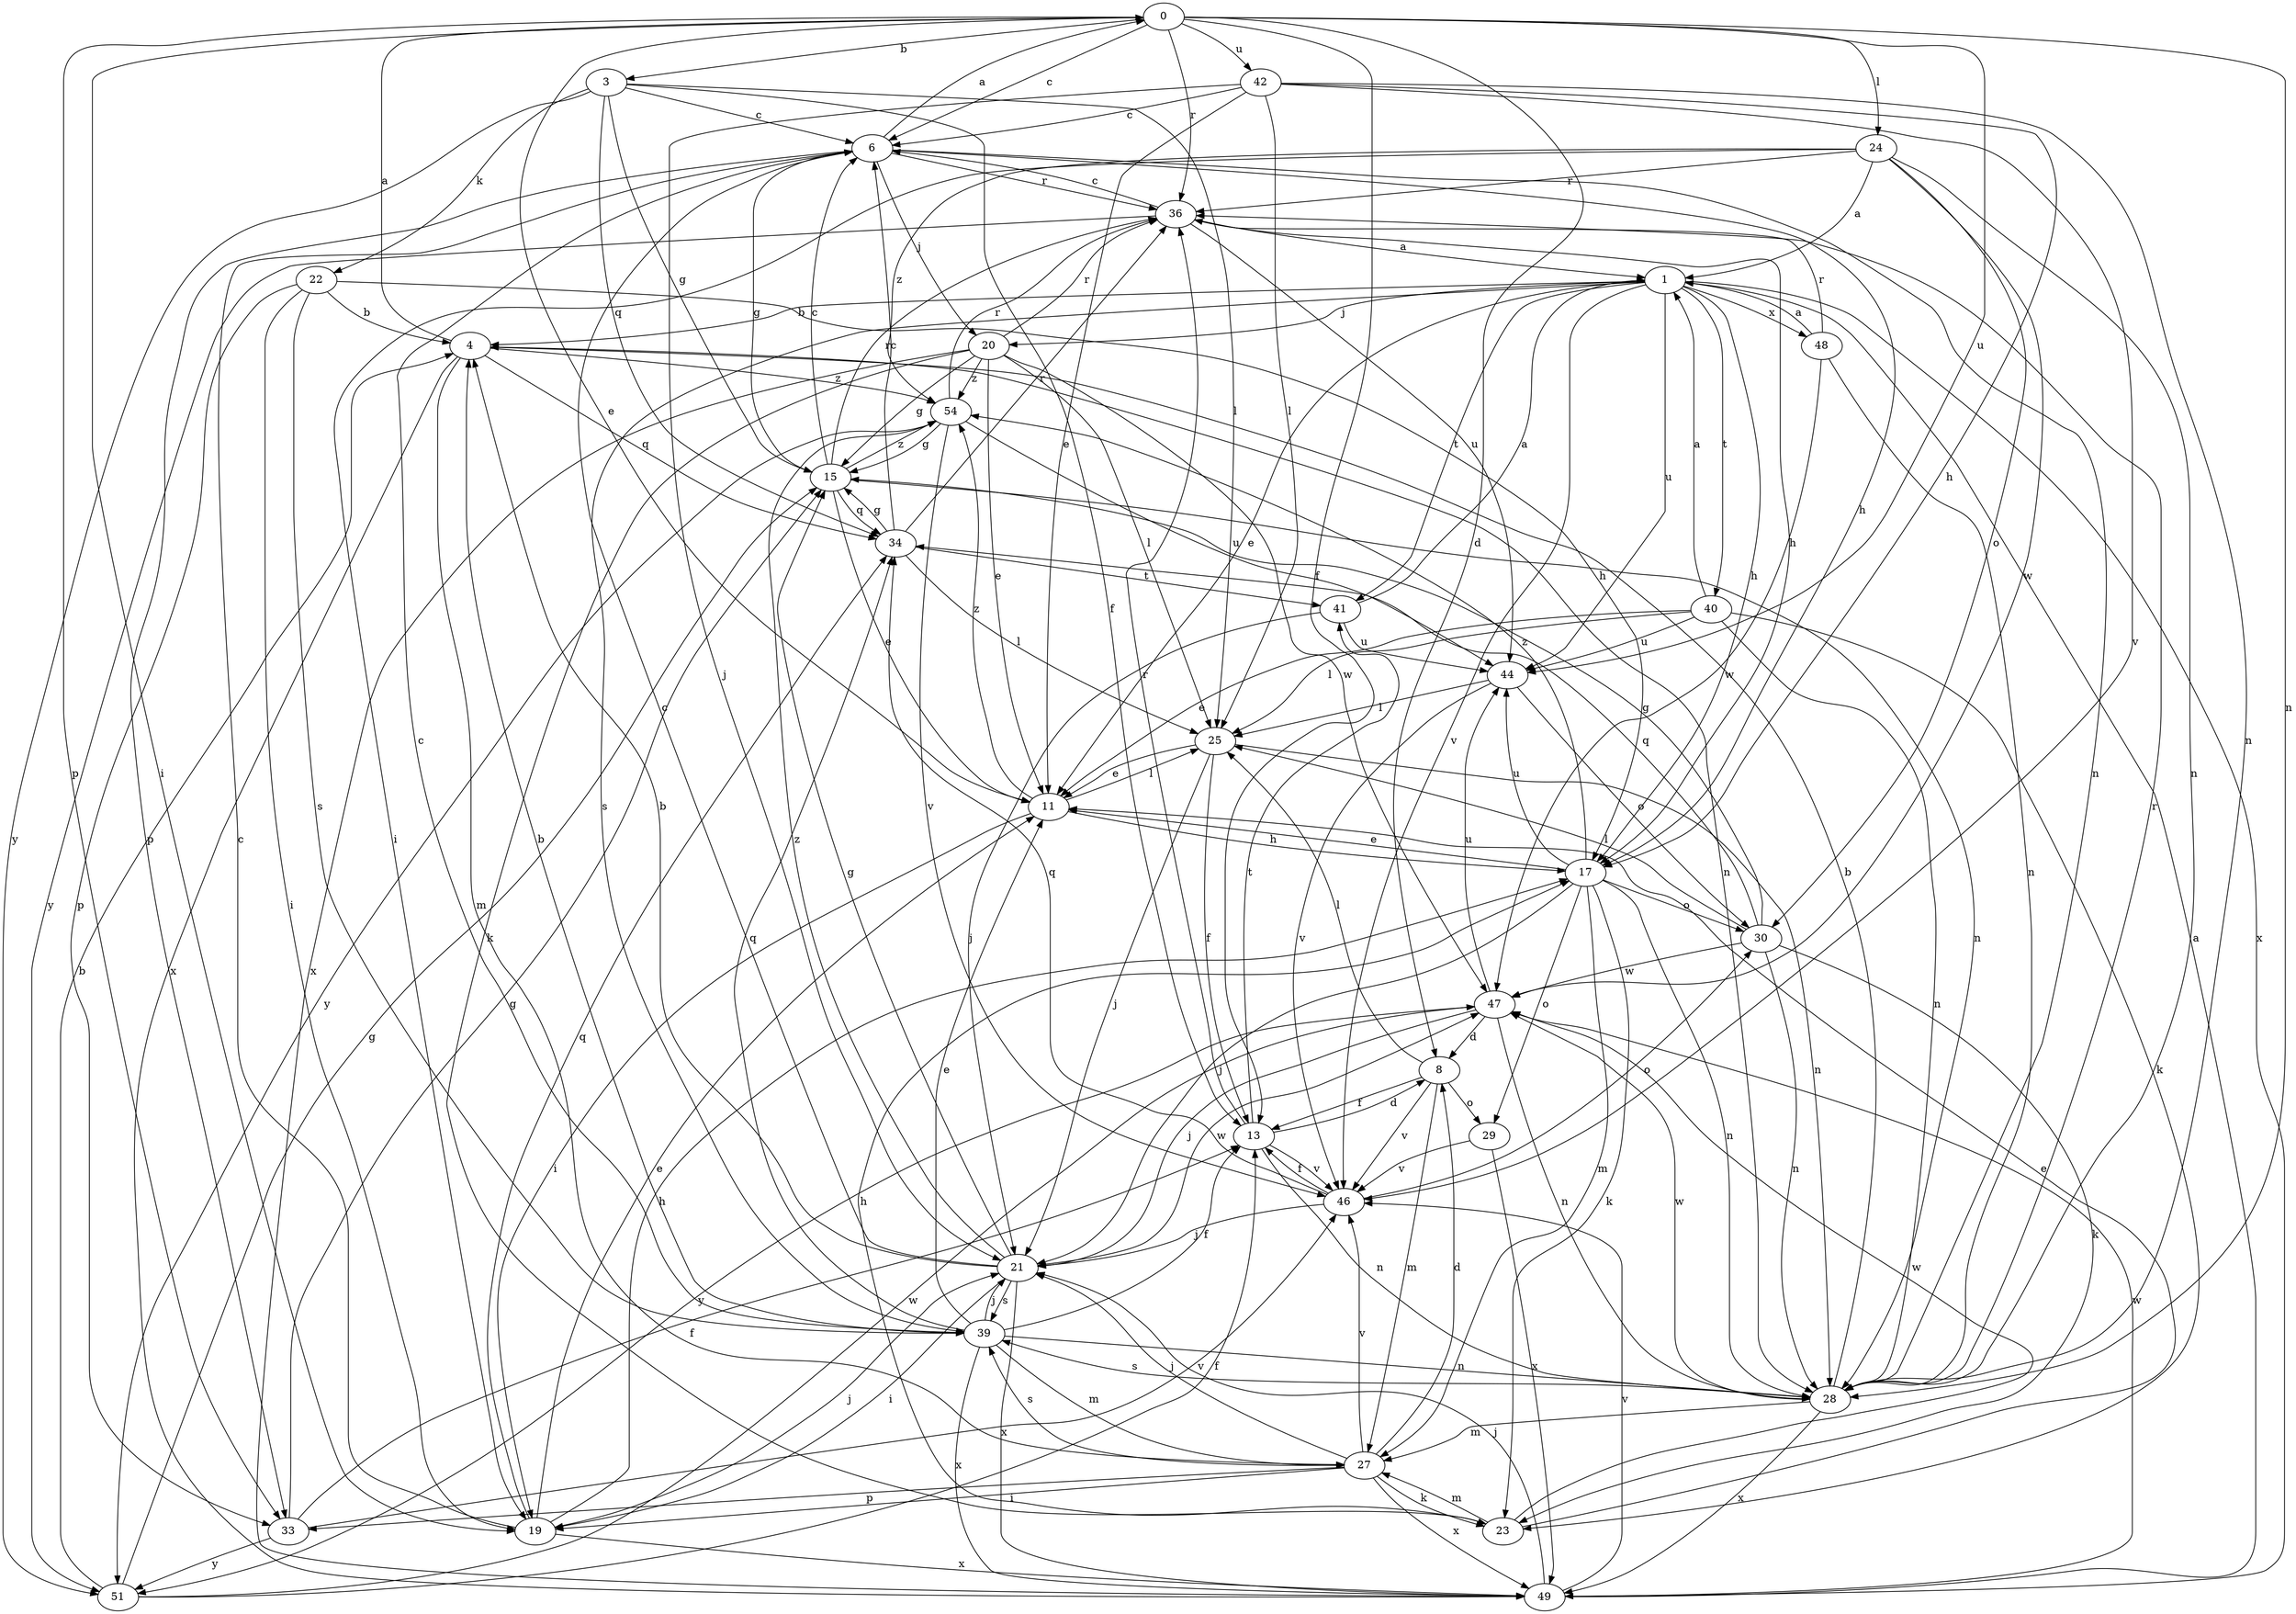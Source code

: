 strict digraph  {
0;
1;
3;
4;
6;
8;
11;
13;
15;
17;
19;
20;
21;
22;
23;
24;
25;
27;
28;
29;
30;
33;
34;
36;
39;
40;
41;
42;
44;
46;
47;
48;
49;
51;
54;
0 -> 3  [label=b];
0 -> 6  [label=c];
0 -> 8  [label=d];
0 -> 11  [label=e];
0 -> 13  [label=f];
0 -> 19  [label=i];
0 -> 24  [label=l];
0 -> 28  [label=n];
0 -> 33  [label=p];
0 -> 36  [label=r];
0 -> 42  [label=u];
0 -> 44  [label=u];
1 -> 4  [label=b];
1 -> 11  [label=e];
1 -> 17  [label=h];
1 -> 20  [label=j];
1 -> 39  [label=s];
1 -> 40  [label=t];
1 -> 41  [label=t];
1 -> 44  [label=u];
1 -> 46  [label=v];
1 -> 48  [label=x];
1 -> 49  [label=x];
3 -> 6  [label=c];
3 -> 13  [label=f];
3 -> 15  [label=g];
3 -> 22  [label=k];
3 -> 25  [label=l];
3 -> 34  [label=q];
3 -> 51  [label=y];
4 -> 0  [label=a];
4 -> 27  [label=m];
4 -> 28  [label=n];
4 -> 34  [label=q];
4 -> 49  [label=x];
4 -> 54  [label=z];
6 -> 0  [label=a];
6 -> 15  [label=g];
6 -> 17  [label=h];
6 -> 20  [label=j];
6 -> 28  [label=n];
6 -> 33  [label=p];
6 -> 36  [label=r];
8 -> 13  [label=f];
8 -> 25  [label=l];
8 -> 27  [label=m];
8 -> 29  [label=o];
8 -> 46  [label=v];
11 -> 17  [label=h];
11 -> 19  [label=i];
11 -> 25  [label=l];
11 -> 54  [label=z];
13 -> 8  [label=d];
13 -> 28  [label=n];
13 -> 36  [label=r];
13 -> 41  [label=t];
13 -> 46  [label=v];
15 -> 6  [label=c];
15 -> 11  [label=e];
15 -> 28  [label=n];
15 -> 34  [label=q];
15 -> 36  [label=r];
15 -> 54  [label=z];
17 -> 11  [label=e];
17 -> 21  [label=j];
17 -> 23  [label=k];
17 -> 27  [label=m];
17 -> 28  [label=n];
17 -> 29  [label=o];
17 -> 30  [label=o];
17 -> 44  [label=u];
17 -> 54  [label=z];
19 -> 6  [label=c];
19 -> 11  [label=e];
19 -> 17  [label=h];
19 -> 21  [label=j];
19 -> 34  [label=q];
19 -> 49  [label=x];
20 -> 11  [label=e];
20 -> 15  [label=g];
20 -> 23  [label=k];
20 -> 25  [label=l];
20 -> 36  [label=r];
20 -> 47  [label=w];
20 -> 49  [label=x];
20 -> 54  [label=z];
21 -> 4  [label=b];
21 -> 6  [label=c];
21 -> 15  [label=g];
21 -> 19  [label=i];
21 -> 39  [label=s];
21 -> 47  [label=w];
21 -> 49  [label=x];
21 -> 54  [label=z];
22 -> 4  [label=b];
22 -> 17  [label=h];
22 -> 19  [label=i];
22 -> 33  [label=p];
22 -> 39  [label=s];
23 -> 11  [label=e];
23 -> 17  [label=h];
23 -> 27  [label=m];
23 -> 47  [label=w];
24 -> 1  [label=a];
24 -> 19  [label=i];
24 -> 28  [label=n];
24 -> 30  [label=o];
24 -> 36  [label=r];
24 -> 47  [label=w];
24 -> 54  [label=z];
25 -> 11  [label=e];
25 -> 13  [label=f];
25 -> 21  [label=j];
25 -> 28  [label=n];
27 -> 8  [label=d];
27 -> 19  [label=i];
27 -> 21  [label=j];
27 -> 23  [label=k];
27 -> 33  [label=p];
27 -> 39  [label=s];
27 -> 46  [label=v];
27 -> 49  [label=x];
28 -> 4  [label=b];
28 -> 27  [label=m];
28 -> 36  [label=r];
28 -> 39  [label=s];
28 -> 47  [label=w];
28 -> 49  [label=x];
29 -> 46  [label=v];
29 -> 49  [label=x];
30 -> 15  [label=g];
30 -> 23  [label=k];
30 -> 25  [label=l];
30 -> 28  [label=n];
30 -> 34  [label=q];
30 -> 47  [label=w];
33 -> 13  [label=f];
33 -> 15  [label=g];
33 -> 46  [label=v];
33 -> 51  [label=y];
34 -> 6  [label=c];
34 -> 15  [label=g];
34 -> 25  [label=l];
34 -> 36  [label=r];
34 -> 41  [label=t];
36 -> 1  [label=a];
36 -> 6  [label=c];
36 -> 17  [label=h];
36 -> 44  [label=u];
36 -> 51  [label=y];
39 -> 4  [label=b];
39 -> 6  [label=c];
39 -> 11  [label=e];
39 -> 13  [label=f];
39 -> 21  [label=j];
39 -> 27  [label=m];
39 -> 28  [label=n];
39 -> 34  [label=q];
39 -> 49  [label=x];
40 -> 1  [label=a];
40 -> 11  [label=e];
40 -> 23  [label=k];
40 -> 25  [label=l];
40 -> 28  [label=n];
40 -> 44  [label=u];
41 -> 1  [label=a];
41 -> 21  [label=j];
41 -> 44  [label=u];
42 -> 6  [label=c];
42 -> 11  [label=e];
42 -> 17  [label=h];
42 -> 21  [label=j];
42 -> 25  [label=l];
42 -> 28  [label=n];
42 -> 46  [label=v];
44 -> 25  [label=l];
44 -> 30  [label=o];
44 -> 46  [label=v];
46 -> 13  [label=f];
46 -> 21  [label=j];
46 -> 30  [label=o];
46 -> 34  [label=q];
47 -> 8  [label=d];
47 -> 21  [label=j];
47 -> 28  [label=n];
47 -> 44  [label=u];
47 -> 51  [label=y];
48 -> 1  [label=a];
48 -> 28  [label=n];
48 -> 36  [label=r];
48 -> 47  [label=w];
49 -> 1  [label=a];
49 -> 21  [label=j];
49 -> 46  [label=v];
49 -> 47  [label=w];
51 -> 4  [label=b];
51 -> 13  [label=f];
51 -> 15  [label=g];
51 -> 47  [label=w];
54 -> 15  [label=g];
54 -> 36  [label=r];
54 -> 44  [label=u];
54 -> 46  [label=v];
54 -> 51  [label=y];
}
